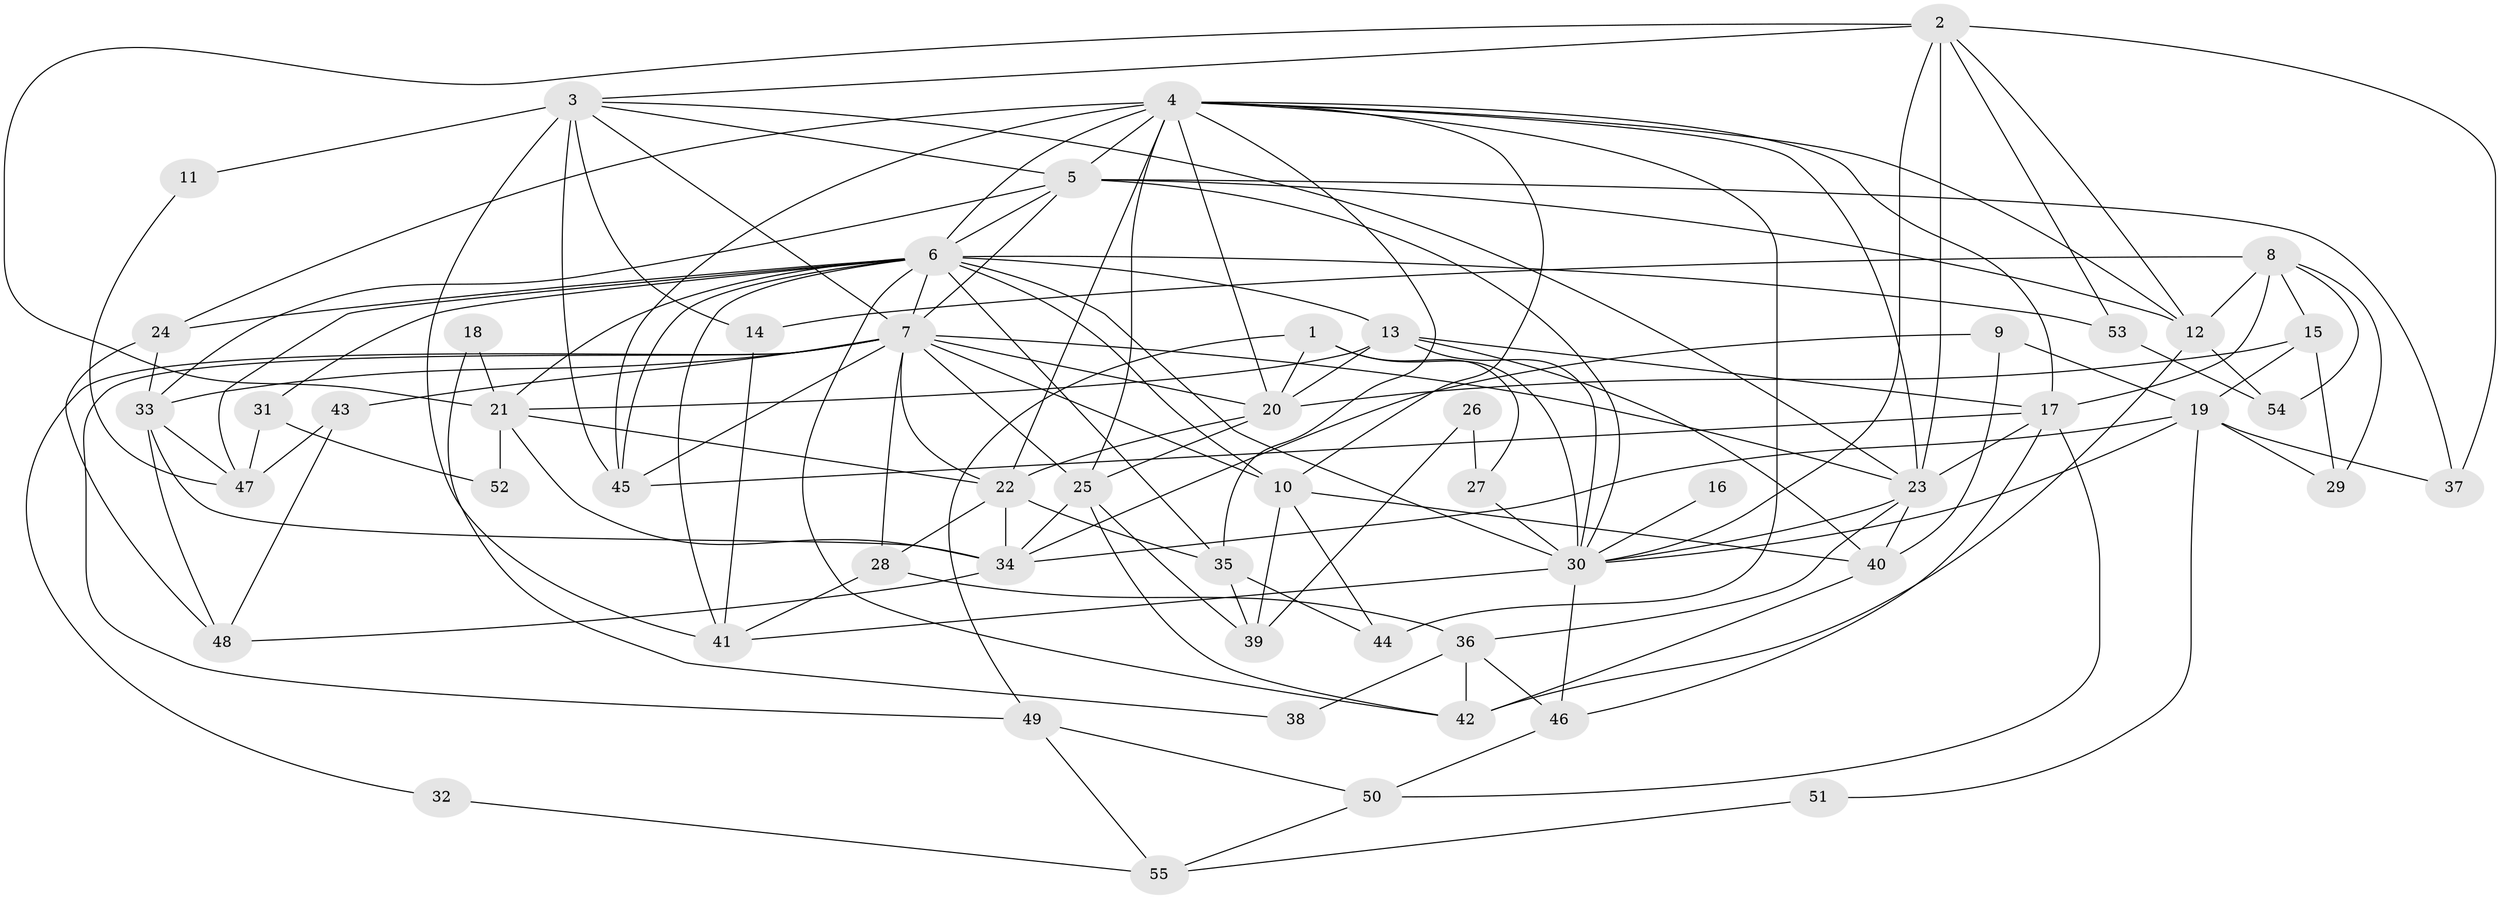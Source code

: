 // original degree distribution, {4: 0.41284403669724773, 5: 0.14678899082568808, 3: 0.23853211009174313, 6: 0.045871559633027525, 2: 0.10091743119266056, 8: 0.01834862385321101, 7: 0.027522935779816515, 9: 0.009174311926605505}
// Generated by graph-tools (version 1.1) at 2025/50/03/04/25 22:50:51]
// undirected, 55 vertices, 141 edges
graph export_dot {
  node [color=gray90,style=filled];
  1;
  2;
  3;
  4;
  5;
  6;
  7;
  8;
  9;
  10;
  11;
  12;
  13;
  14;
  15;
  16;
  17;
  18;
  19;
  20;
  21;
  22;
  23;
  24;
  25;
  26;
  27;
  28;
  29;
  30;
  31;
  32;
  33;
  34;
  35;
  36;
  37;
  38;
  39;
  40;
  41;
  42;
  43;
  44;
  45;
  46;
  47;
  48;
  49;
  50;
  51;
  52;
  53;
  54;
  55;
  1 -- 20 [weight=1.0];
  1 -- 27 [weight=1.0];
  1 -- 30 [weight=1.0];
  1 -- 49 [weight=1.0];
  2 -- 3 [weight=1.0];
  2 -- 12 [weight=1.0];
  2 -- 21 [weight=1.0];
  2 -- 23 [weight=2.0];
  2 -- 30 [weight=1.0];
  2 -- 37 [weight=1.0];
  2 -- 53 [weight=2.0];
  3 -- 5 [weight=2.0];
  3 -- 7 [weight=1.0];
  3 -- 11 [weight=1.0];
  3 -- 14 [weight=1.0];
  3 -- 23 [weight=1.0];
  3 -- 41 [weight=2.0];
  3 -- 45 [weight=1.0];
  4 -- 5 [weight=3.0];
  4 -- 6 [weight=2.0];
  4 -- 10 [weight=1.0];
  4 -- 12 [weight=3.0];
  4 -- 17 [weight=1.0];
  4 -- 20 [weight=1.0];
  4 -- 22 [weight=1.0];
  4 -- 23 [weight=1.0];
  4 -- 24 [weight=1.0];
  4 -- 25 [weight=1.0];
  4 -- 35 [weight=1.0];
  4 -- 44 [weight=1.0];
  4 -- 45 [weight=2.0];
  5 -- 6 [weight=1.0];
  5 -- 7 [weight=1.0];
  5 -- 12 [weight=1.0];
  5 -- 30 [weight=1.0];
  5 -- 33 [weight=1.0];
  5 -- 37 [weight=1.0];
  6 -- 7 [weight=2.0];
  6 -- 10 [weight=1.0];
  6 -- 13 [weight=1.0];
  6 -- 21 [weight=1.0];
  6 -- 24 [weight=1.0];
  6 -- 30 [weight=2.0];
  6 -- 31 [weight=1.0];
  6 -- 35 [weight=1.0];
  6 -- 41 [weight=1.0];
  6 -- 42 [weight=1.0];
  6 -- 45 [weight=1.0];
  6 -- 47 [weight=1.0];
  6 -- 53 [weight=1.0];
  7 -- 10 [weight=1.0];
  7 -- 20 [weight=2.0];
  7 -- 22 [weight=1.0];
  7 -- 23 [weight=1.0];
  7 -- 25 [weight=2.0];
  7 -- 28 [weight=1.0];
  7 -- 32 [weight=1.0];
  7 -- 33 [weight=2.0];
  7 -- 43 [weight=1.0];
  7 -- 45 [weight=1.0];
  7 -- 49 [weight=1.0];
  8 -- 12 [weight=1.0];
  8 -- 14 [weight=1.0];
  8 -- 15 [weight=1.0];
  8 -- 17 [weight=1.0];
  8 -- 29 [weight=1.0];
  8 -- 54 [weight=1.0];
  9 -- 19 [weight=1.0];
  9 -- 34 [weight=1.0];
  9 -- 40 [weight=1.0];
  10 -- 39 [weight=1.0];
  10 -- 40 [weight=1.0];
  10 -- 44 [weight=1.0];
  11 -- 47 [weight=1.0];
  12 -- 42 [weight=1.0];
  12 -- 54 [weight=2.0];
  13 -- 17 [weight=1.0];
  13 -- 20 [weight=1.0];
  13 -- 21 [weight=1.0];
  13 -- 30 [weight=1.0];
  13 -- 40 [weight=1.0];
  14 -- 41 [weight=1.0];
  15 -- 19 [weight=1.0];
  15 -- 20 [weight=1.0];
  15 -- 29 [weight=1.0];
  16 -- 30 [weight=2.0];
  17 -- 23 [weight=2.0];
  17 -- 45 [weight=1.0];
  17 -- 46 [weight=1.0];
  17 -- 50 [weight=1.0];
  18 -- 21 [weight=1.0];
  18 -- 38 [weight=1.0];
  19 -- 29 [weight=1.0];
  19 -- 30 [weight=1.0];
  19 -- 34 [weight=1.0];
  19 -- 37 [weight=1.0];
  19 -- 51 [weight=1.0];
  20 -- 22 [weight=1.0];
  20 -- 25 [weight=1.0];
  21 -- 22 [weight=1.0];
  21 -- 34 [weight=1.0];
  21 -- 52 [weight=1.0];
  22 -- 28 [weight=1.0];
  22 -- 34 [weight=1.0];
  22 -- 35 [weight=1.0];
  23 -- 30 [weight=1.0];
  23 -- 36 [weight=1.0];
  23 -- 40 [weight=1.0];
  24 -- 33 [weight=1.0];
  24 -- 48 [weight=1.0];
  25 -- 34 [weight=1.0];
  25 -- 39 [weight=1.0];
  25 -- 42 [weight=1.0];
  26 -- 27 [weight=1.0];
  26 -- 39 [weight=1.0];
  27 -- 30 [weight=1.0];
  28 -- 36 [weight=1.0];
  28 -- 41 [weight=1.0];
  30 -- 41 [weight=1.0];
  30 -- 46 [weight=1.0];
  31 -- 47 [weight=1.0];
  31 -- 52 [weight=1.0];
  32 -- 55 [weight=1.0];
  33 -- 34 [weight=1.0];
  33 -- 47 [weight=1.0];
  33 -- 48 [weight=1.0];
  34 -- 48 [weight=1.0];
  35 -- 39 [weight=1.0];
  35 -- 44 [weight=1.0];
  36 -- 38 [weight=1.0];
  36 -- 42 [weight=1.0];
  36 -- 46 [weight=1.0];
  40 -- 42 [weight=1.0];
  43 -- 47 [weight=1.0];
  43 -- 48 [weight=1.0];
  46 -- 50 [weight=1.0];
  49 -- 50 [weight=1.0];
  49 -- 55 [weight=1.0];
  50 -- 55 [weight=1.0];
  51 -- 55 [weight=1.0];
  53 -- 54 [weight=1.0];
}
